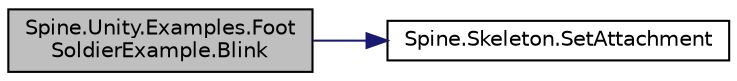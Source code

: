 digraph "Spine.Unity.Examples.FootSoldierExample.Blink"
{
 // LATEX_PDF_SIZE
  edge [fontname="Helvetica",fontsize="10",labelfontname="Helvetica",labelfontsize="10"];
  node [fontname="Helvetica",fontsize="10",shape=record];
  rankdir="LR";
  Node1 [label="Spine.Unity.Examples.Foot\lSoldierExample.Blink",height=0.2,width=0.4,color="black", fillcolor="grey75", style="filled", fontcolor="black",tooltip=" "];
  Node1 -> Node2 [color="midnightblue",fontsize="10",style="solid",fontname="Helvetica"];
  Node2 [label="Spine.Skeleton.SetAttachment",height=0.2,width=0.4,color="black", fillcolor="white", style="filled",URL="$class_spine_1_1_skeleton.html#a37c49ddd794a12ea5cda13ef8dc5ff46",tooltip="May be null."];
}
